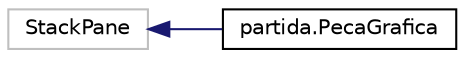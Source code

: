 digraph "Graphical Class Hierarchy"
{
 // LATEX_PDF_SIZE
  edge [fontname="Helvetica",fontsize="10",labelfontname="Helvetica",labelfontsize="10"];
  node [fontname="Helvetica",fontsize="10",shape=record];
  rankdir="LR";
  Node17 [label="StackPane",height=0.2,width=0.4,color="grey75", fillcolor="white", style="filled",tooltip=" "];
  Node17 -> Node0 [dir="back",color="midnightblue",fontsize="10",style="solid",fontname="Helvetica"];
  Node0 [label="partida.PecaGrafica",height=0.2,width=0.4,color="black", fillcolor="white", style="filled",URL="$classpartida_1_1_peca_grafica.html",tooltip="Elment del taulell que ens mostra l'aspecte de la Peça."];
}
